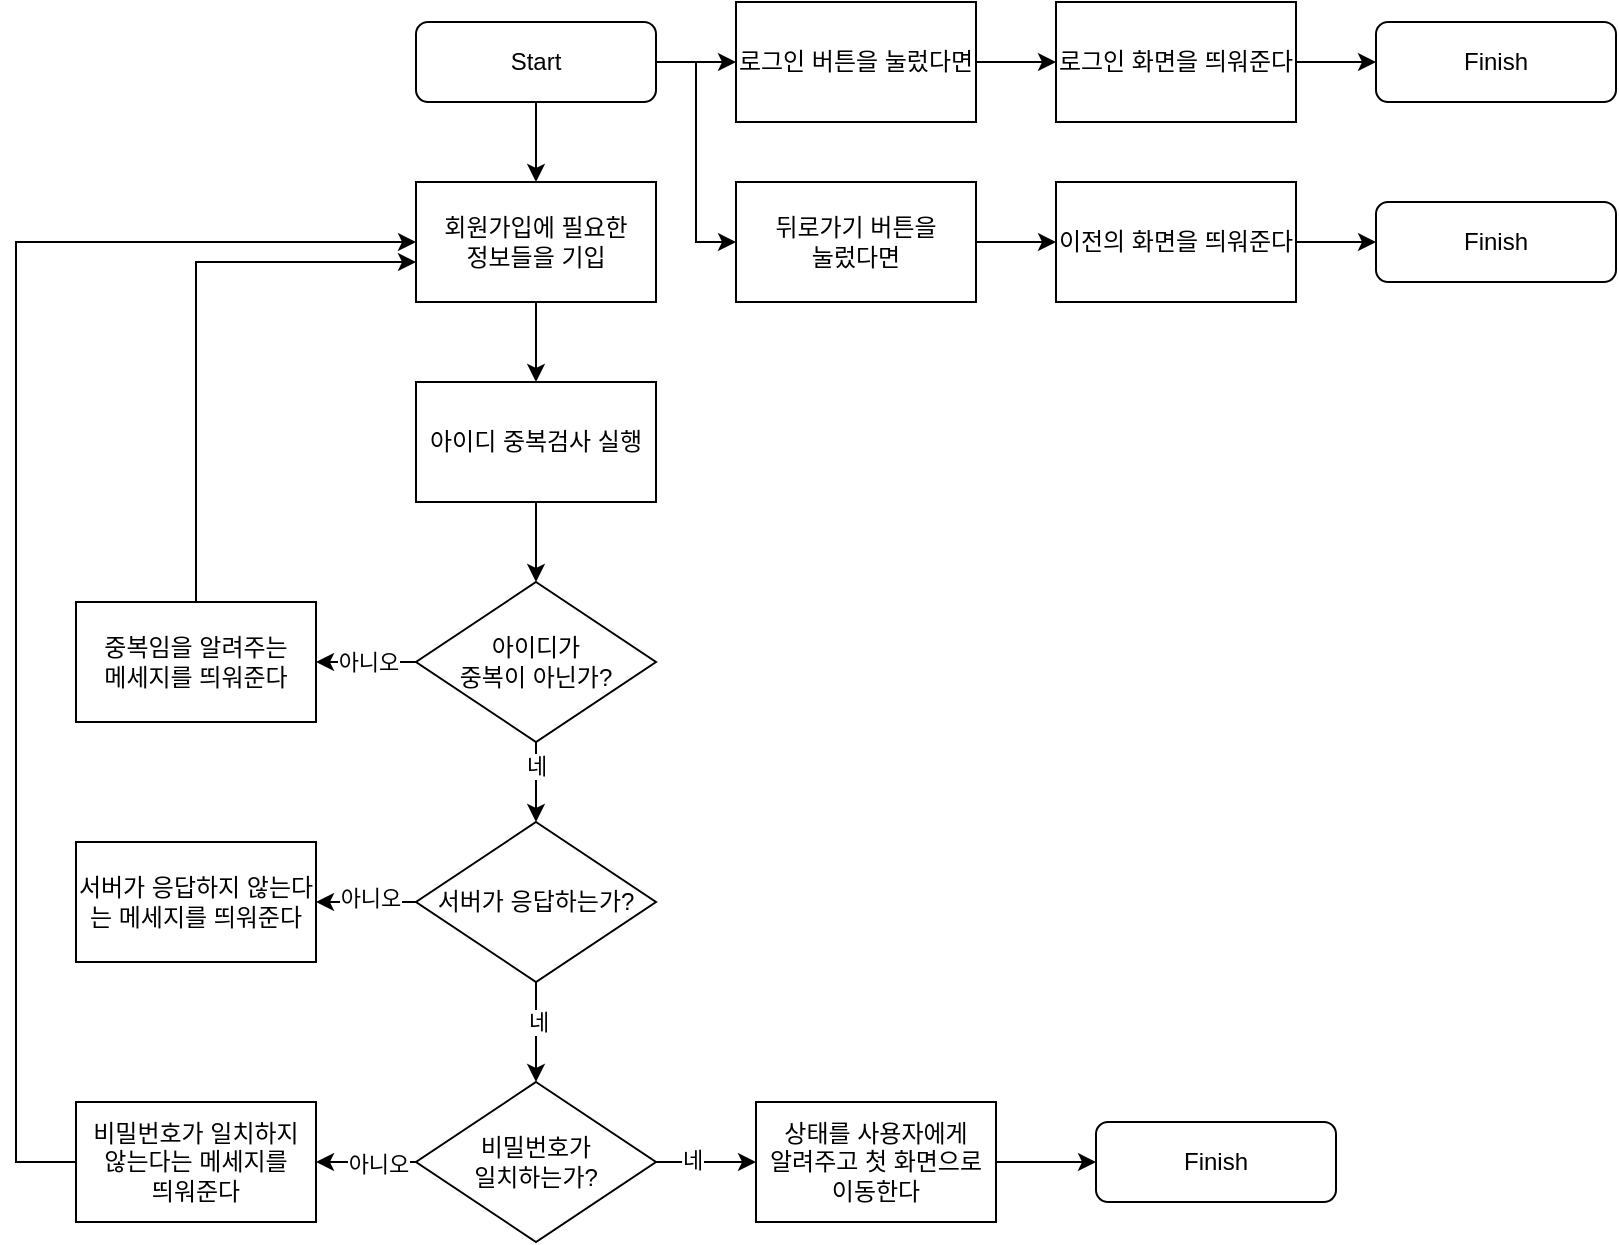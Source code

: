<mxfile version="15.9.6" type="device"><diagram id="C5RBs43oDa-KdzZeNtuy" name="Page-1"><mxGraphModel dx="1840" dy="610" grid="1" gridSize="10" guides="1" tooltips="1" connect="1" arrows="1" fold="1" page="1" pageScale="1" pageWidth="827" pageHeight="1169" math="0" shadow="0"><root><mxCell id="WIyWlLk6GJQsqaUBKTNV-0"/><mxCell id="WIyWlLk6GJQsqaUBKTNV-1" parent="WIyWlLk6GJQsqaUBKTNV-0"/><mxCell id="8rNGY5NavF-lt8fSnP9C-3" value="" style="edgeStyle=orthogonalEdgeStyle;rounded=0;orthogonalLoop=1;jettySize=auto;html=1;" edge="1" parent="WIyWlLk6GJQsqaUBKTNV-1" source="WIyWlLk6GJQsqaUBKTNV-3" target="8rNGY5NavF-lt8fSnP9C-2"><mxGeometry relative="1" as="geometry"/></mxCell><mxCell id="8rNGY5NavF-lt8fSnP9C-60" style="edgeStyle=orthogonalEdgeStyle;rounded=0;orthogonalLoop=1;jettySize=auto;html=1;entryX=0;entryY=0.5;entryDx=0;entryDy=0;" edge="1" parent="WIyWlLk6GJQsqaUBKTNV-1" source="WIyWlLk6GJQsqaUBKTNV-3" target="8rNGY5NavF-lt8fSnP9C-59"><mxGeometry relative="1" as="geometry"/></mxCell><mxCell id="8rNGY5NavF-lt8fSnP9C-71" style="edgeStyle=orthogonalEdgeStyle;rounded=0;orthogonalLoop=1;jettySize=auto;html=1;entryX=0;entryY=0.5;entryDx=0;entryDy=0;" edge="1" parent="WIyWlLk6GJQsqaUBKTNV-1" source="WIyWlLk6GJQsqaUBKTNV-3" target="8rNGY5NavF-lt8fSnP9C-67"><mxGeometry relative="1" as="geometry"/></mxCell><mxCell id="WIyWlLk6GJQsqaUBKTNV-3" value="Start" style="rounded=1;whiteSpace=wrap;html=1;fontSize=12;glass=0;strokeWidth=1;shadow=0;" parent="WIyWlLk6GJQsqaUBKTNV-1" vertex="1"><mxGeometry x="160" y="80" width="120" height="40" as="geometry"/></mxCell><mxCell id="8rNGY5NavF-lt8fSnP9C-19" value="" style="edgeStyle=orthogonalEdgeStyle;rounded=0;orthogonalLoop=1;jettySize=auto;html=1;" edge="1" parent="WIyWlLk6GJQsqaUBKTNV-1" source="8rNGY5NavF-lt8fSnP9C-2" target="8rNGY5NavF-lt8fSnP9C-18"><mxGeometry relative="1" as="geometry"/></mxCell><mxCell id="8rNGY5NavF-lt8fSnP9C-2" value="회원가입에 필요한&lt;br&gt;정보들을 기입" style="rounded=0;whiteSpace=wrap;html=1;" vertex="1" parent="WIyWlLk6GJQsqaUBKTNV-1"><mxGeometry x="160" y="160" width="120" height="60" as="geometry"/></mxCell><mxCell id="8rNGY5NavF-lt8fSnP9C-21" value="" style="edgeStyle=orthogonalEdgeStyle;rounded=0;orthogonalLoop=1;jettySize=auto;html=1;" edge="1" parent="WIyWlLk6GJQsqaUBKTNV-1" source="8rNGY5NavF-lt8fSnP9C-18" target="8rNGY5NavF-lt8fSnP9C-20"><mxGeometry relative="1" as="geometry"/></mxCell><mxCell id="8rNGY5NavF-lt8fSnP9C-18" value="아이디 중복검사 실행" style="whiteSpace=wrap;html=1;rounded=0;" vertex="1" parent="WIyWlLk6GJQsqaUBKTNV-1"><mxGeometry x="160" y="260" width="120" height="60" as="geometry"/></mxCell><mxCell id="8rNGY5NavF-lt8fSnP9C-31" value="" style="edgeStyle=orthogonalEdgeStyle;rounded=0;orthogonalLoop=1;jettySize=auto;html=1;" edge="1" parent="WIyWlLk6GJQsqaUBKTNV-1" source="8rNGY5NavF-lt8fSnP9C-20" target="8rNGY5NavF-lt8fSnP9C-30"><mxGeometry relative="1" as="geometry"/></mxCell><mxCell id="8rNGY5NavF-lt8fSnP9C-32" value="아니오" style="edgeLabel;html=1;align=center;verticalAlign=middle;resizable=0;points=[];" vertex="1" connectable="0" parent="8rNGY5NavF-lt8fSnP9C-31"><mxGeometry x="-0.05" y="-2" relative="1" as="geometry"><mxPoint y="2" as="offset"/></mxGeometry></mxCell><mxCell id="8rNGY5NavF-lt8fSnP9C-50" style="edgeStyle=orthogonalEdgeStyle;rounded=0;orthogonalLoop=1;jettySize=auto;html=1;exitX=0.5;exitY=1;exitDx=0;exitDy=0;entryX=0.5;entryY=0;entryDx=0;entryDy=0;" edge="1" parent="WIyWlLk6GJQsqaUBKTNV-1" source="8rNGY5NavF-lt8fSnP9C-20" target="8rNGY5NavF-lt8fSnP9C-27"><mxGeometry relative="1" as="geometry"/></mxCell><mxCell id="8rNGY5NavF-lt8fSnP9C-54" value="네" style="edgeLabel;html=1;align=center;verticalAlign=middle;resizable=0;points=[];" vertex="1" connectable="0" parent="8rNGY5NavF-lt8fSnP9C-50"><mxGeometry x="-0.7" y="-3" relative="1" as="geometry"><mxPoint x="3" y="6" as="offset"/></mxGeometry></mxCell><mxCell id="8rNGY5NavF-lt8fSnP9C-20" value="아이디가&lt;br&gt;중복이 아닌가?" style="rhombus;whiteSpace=wrap;html=1;rounded=0;" vertex="1" parent="WIyWlLk6GJQsqaUBKTNV-1"><mxGeometry x="160" y="360" width="120" height="80" as="geometry"/></mxCell><mxCell id="8rNGY5NavF-lt8fSnP9C-35" value="" style="edgeStyle=orthogonalEdgeStyle;rounded=0;orthogonalLoop=1;jettySize=auto;html=1;" edge="1" parent="WIyWlLk6GJQsqaUBKTNV-1" source="8rNGY5NavF-lt8fSnP9C-24" target="8rNGY5NavF-lt8fSnP9C-34"><mxGeometry relative="1" as="geometry"/></mxCell><mxCell id="8rNGY5NavF-lt8fSnP9C-36" value="아니오" style="edgeLabel;html=1;align=center;verticalAlign=middle;resizable=0;points=[];" vertex="1" connectable="0" parent="8rNGY5NavF-lt8fSnP9C-35"><mxGeometry x="-0.229" y="1" relative="1" as="geometry"><mxPoint as="offset"/></mxGeometry></mxCell><mxCell id="8rNGY5NavF-lt8fSnP9C-52" style="edgeStyle=orthogonalEdgeStyle;rounded=0;orthogonalLoop=1;jettySize=auto;html=1;entryX=0;entryY=0.5;entryDx=0;entryDy=0;" edge="1" parent="WIyWlLk6GJQsqaUBKTNV-1" source="8rNGY5NavF-lt8fSnP9C-24" target="8rNGY5NavF-lt8fSnP9C-45"><mxGeometry relative="1" as="geometry"/></mxCell><mxCell id="8rNGY5NavF-lt8fSnP9C-53" value="네" style="edgeLabel;html=1;align=center;verticalAlign=middle;resizable=0;points=[];" vertex="1" connectable="0" parent="8rNGY5NavF-lt8fSnP9C-52"><mxGeometry x="-0.28" y="1" relative="1" as="geometry"><mxPoint as="offset"/></mxGeometry></mxCell><mxCell id="8rNGY5NavF-lt8fSnP9C-24" value="비밀번호가&lt;br&gt;일치하는가?" style="rhombus;whiteSpace=wrap;html=1;rounded=0;" vertex="1" parent="WIyWlLk6GJQsqaUBKTNV-1"><mxGeometry x="160" y="610" width="120" height="80" as="geometry"/></mxCell><mxCell id="8rNGY5NavF-lt8fSnP9C-39" value="" style="edgeStyle=orthogonalEdgeStyle;rounded=0;orthogonalLoop=1;jettySize=auto;html=1;" edge="1" parent="WIyWlLk6GJQsqaUBKTNV-1" source="8rNGY5NavF-lt8fSnP9C-27" target="8rNGY5NavF-lt8fSnP9C-38"><mxGeometry relative="1" as="geometry"/></mxCell><mxCell id="8rNGY5NavF-lt8fSnP9C-44" value="아니오" style="edgeLabel;html=1;align=center;verticalAlign=middle;resizable=0;points=[];" vertex="1" connectable="0" parent="8rNGY5NavF-lt8fSnP9C-39"><mxGeometry x="-0.08" y="-2" relative="1" as="geometry"><mxPoint as="offset"/></mxGeometry></mxCell><mxCell id="8rNGY5NavF-lt8fSnP9C-55" style="edgeStyle=orthogonalEdgeStyle;rounded=0;orthogonalLoop=1;jettySize=auto;html=1;entryX=0.5;entryY=0;entryDx=0;entryDy=0;" edge="1" parent="WIyWlLk6GJQsqaUBKTNV-1" source="8rNGY5NavF-lt8fSnP9C-27" target="8rNGY5NavF-lt8fSnP9C-24"><mxGeometry relative="1" as="geometry"/></mxCell><mxCell id="8rNGY5NavF-lt8fSnP9C-56" value="네" style="edgeLabel;html=1;align=center;verticalAlign=middle;resizable=0;points=[];" vertex="1" connectable="0" parent="8rNGY5NavF-lt8fSnP9C-55"><mxGeometry x="-0.209" y="1" relative="1" as="geometry"><mxPoint as="offset"/></mxGeometry></mxCell><mxCell id="8rNGY5NavF-lt8fSnP9C-27" value="서버가 응답하는가?" style="rhombus;whiteSpace=wrap;html=1;rounded=0;" vertex="1" parent="WIyWlLk6GJQsqaUBKTNV-1"><mxGeometry x="160" y="480" width="120" height="80" as="geometry"/></mxCell><mxCell id="8rNGY5NavF-lt8fSnP9C-33" style="edgeStyle=orthogonalEdgeStyle;rounded=0;orthogonalLoop=1;jettySize=auto;html=1;" edge="1" parent="WIyWlLk6GJQsqaUBKTNV-1" source="8rNGY5NavF-lt8fSnP9C-30"><mxGeometry relative="1" as="geometry"><mxPoint x="160" y="200" as="targetPoint"/><Array as="points"><mxPoint x="50" y="200"/><mxPoint x="160" y="200"/></Array></mxGeometry></mxCell><mxCell id="8rNGY5NavF-lt8fSnP9C-30" value="중복임을 알려주는&lt;br&gt;메세지를 띄워준다" style="whiteSpace=wrap;html=1;rounded=0;" vertex="1" parent="WIyWlLk6GJQsqaUBKTNV-1"><mxGeometry x="-10" y="370" width="120" height="60" as="geometry"/></mxCell><mxCell id="8rNGY5NavF-lt8fSnP9C-37" style="edgeStyle=orthogonalEdgeStyle;rounded=0;orthogonalLoop=1;jettySize=auto;html=1;" edge="1" parent="WIyWlLk6GJQsqaUBKTNV-1" source="8rNGY5NavF-lt8fSnP9C-34"><mxGeometry relative="1" as="geometry"><mxPoint x="160" y="190" as="targetPoint"/><Array as="points"><mxPoint x="-40" y="650"/><mxPoint x="-40" y="190"/></Array></mxGeometry></mxCell><mxCell id="8rNGY5NavF-lt8fSnP9C-34" value="비밀번호가 일치하지&lt;br&gt;않는다는 메세지를&lt;br&gt;띄워준다" style="whiteSpace=wrap;html=1;rounded=0;" vertex="1" parent="WIyWlLk6GJQsqaUBKTNV-1"><mxGeometry x="-10" y="620" width="120" height="60" as="geometry"/></mxCell><mxCell id="8rNGY5NavF-lt8fSnP9C-38" value="서버가 응답하지 않는다는 메세지를 띄워준다" style="whiteSpace=wrap;html=1;rounded=0;" vertex="1" parent="WIyWlLk6GJQsqaUBKTNV-1"><mxGeometry x="-10" y="490" width="120" height="60" as="geometry"/></mxCell><mxCell id="8rNGY5NavF-lt8fSnP9C-49" style="edgeStyle=orthogonalEdgeStyle;rounded=0;orthogonalLoop=1;jettySize=auto;html=1;" edge="1" parent="WIyWlLk6GJQsqaUBKTNV-1" source="8rNGY5NavF-lt8fSnP9C-45" target="8rNGY5NavF-lt8fSnP9C-48"><mxGeometry relative="1" as="geometry"/></mxCell><mxCell id="8rNGY5NavF-lt8fSnP9C-45" value="상태를 사용자에게&lt;br&gt;알려주고 첫 화면으로&lt;br&gt;이동한다" style="whiteSpace=wrap;html=1;rounded=0;" vertex="1" parent="WIyWlLk6GJQsqaUBKTNV-1"><mxGeometry x="330" y="620" width="120" height="60" as="geometry"/></mxCell><mxCell id="8rNGY5NavF-lt8fSnP9C-48" value="Finish" style="rounded=1;whiteSpace=wrap;html=1;fontSize=12;glass=0;strokeWidth=1;shadow=0;" vertex="1" parent="WIyWlLk6GJQsqaUBKTNV-1"><mxGeometry x="500" y="630" width="120" height="40" as="geometry"/></mxCell><mxCell id="8rNGY5NavF-lt8fSnP9C-62" value="" style="edgeStyle=orthogonalEdgeStyle;rounded=0;orthogonalLoop=1;jettySize=auto;html=1;" edge="1" parent="WIyWlLk6GJQsqaUBKTNV-1" source="8rNGY5NavF-lt8fSnP9C-59" target="8rNGY5NavF-lt8fSnP9C-61"><mxGeometry relative="1" as="geometry"/></mxCell><mxCell id="8rNGY5NavF-lt8fSnP9C-59" value="로그인 버튼을 눌렀다면" style="rounded=0;whiteSpace=wrap;html=1;" vertex="1" parent="WIyWlLk6GJQsqaUBKTNV-1"><mxGeometry x="320" y="70" width="120" height="60" as="geometry"/></mxCell><mxCell id="8rNGY5NavF-lt8fSnP9C-65" style="edgeStyle=orthogonalEdgeStyle;rounded=0;orthogonalLoop=1;jettySize=auto;html=1;" edge="1" parent="WIyWlLk6GJQsqaUBKTNV-1" source="8rNGY5NavF-lt8fSnP9C-61" target="8rNGY5NavF-lt8fSnP9C-63"><mxGeometry relative="1" as="geometry"/></mxCell><mxCell id="8rNGY5NavF-lt8fSnP9C-61" value="로그인 화면을 띄워준다" style="whiteSpace=wrap;html=1;rounded=0;" vertex="1" parent="WIyWlLk6GJQsqaUBKTNV-1"><mxGeometry x="480" y="70" width="120" height="60" as="geometry"/></mxCell><mxCell id="8rNGY5NavF-lt8fSnP9C-63" value="Finish" style="rounded=1;whiteSpace=wrap;html=1;fontSize=12;glass=0;strokeWidth=1;shadow=0;" vertex="1" parent="WIyWlLk6GJQsqaUBKTNV-1"><mxGeometry x="640" y="80" width="120" height="40" as="geometry"/></mxCell><mxCell id="8rNGY5NavF-lt8fSnP9C-66" value="" style="edgeStyle=orthogonalEdgeStyle;rounded=0;orthogonalLoop=1;jettySize=auto;html=1;" edge="1" parent="WIyWlLk6GJQsqaUBKTNV-1" source="8rNGY5NavF-lt8fSnP9C-67" target="8rNGY5NavF-lt8fSnP9C-69"><mxGeometry relative="1" as="geometry"/></mxCell><mxCell id="8rNGY5NavF-lt8fSnP9C-67" value="뒤로가기 버튼을&lt;br&gt;눌렀다면" style="rounded=0;whiteSpace=wrap;html=1;" vertex="1" parent="WIyWlLk6GJQsqaUBKTNV-1"><mxGeometry x="320" y="160" width="120" height="60" as="geometry"/></mxCell><mxCell id="8rNGY5NavF-lt8fSnP9C-68" style="edgeStyle=orthogonalEdgeStyle;rounded=0;orthogonalLoop=1;jettySize=auto;html=1;" edge="1" parent="WIyWlLk6GJQsqaUBKTNV-1" source="8rNGY5NavF-lt8fSnP9C-69" target="8rNGY5NavF-lt8fSnP9C-70"><mxGeometry relative="1" as="geometry"/></mxCell><mxCell id="8rNGY5NavF-lt8fSnP9C-69" value="이전의 화면을 띄워준다" style="whiteSpace=wrap;html=1;rounded=0;" vertex="1" parent="WIyWlLk6GJQsqaUBKTNV-1"><mxGeometry x="480" y="160" width="120" height="60" as="geometry"/></mxCell><mxCell id="8rNGY5NavF-lt8fSnP9C-70" value="Finish" style="rounded=1;whiteSpace=wrap;html=1;fontSize=12;glass=0;strokeWidth=1;shadow=0;" vertex="1" parent="WIyWlLk6GJQsqaUBKTNV-1"><mxGeometry x="640" y="170" width="120" height="40" as="geometry"/></mxCell></root></mxGraphModel></diagram></mxfile>